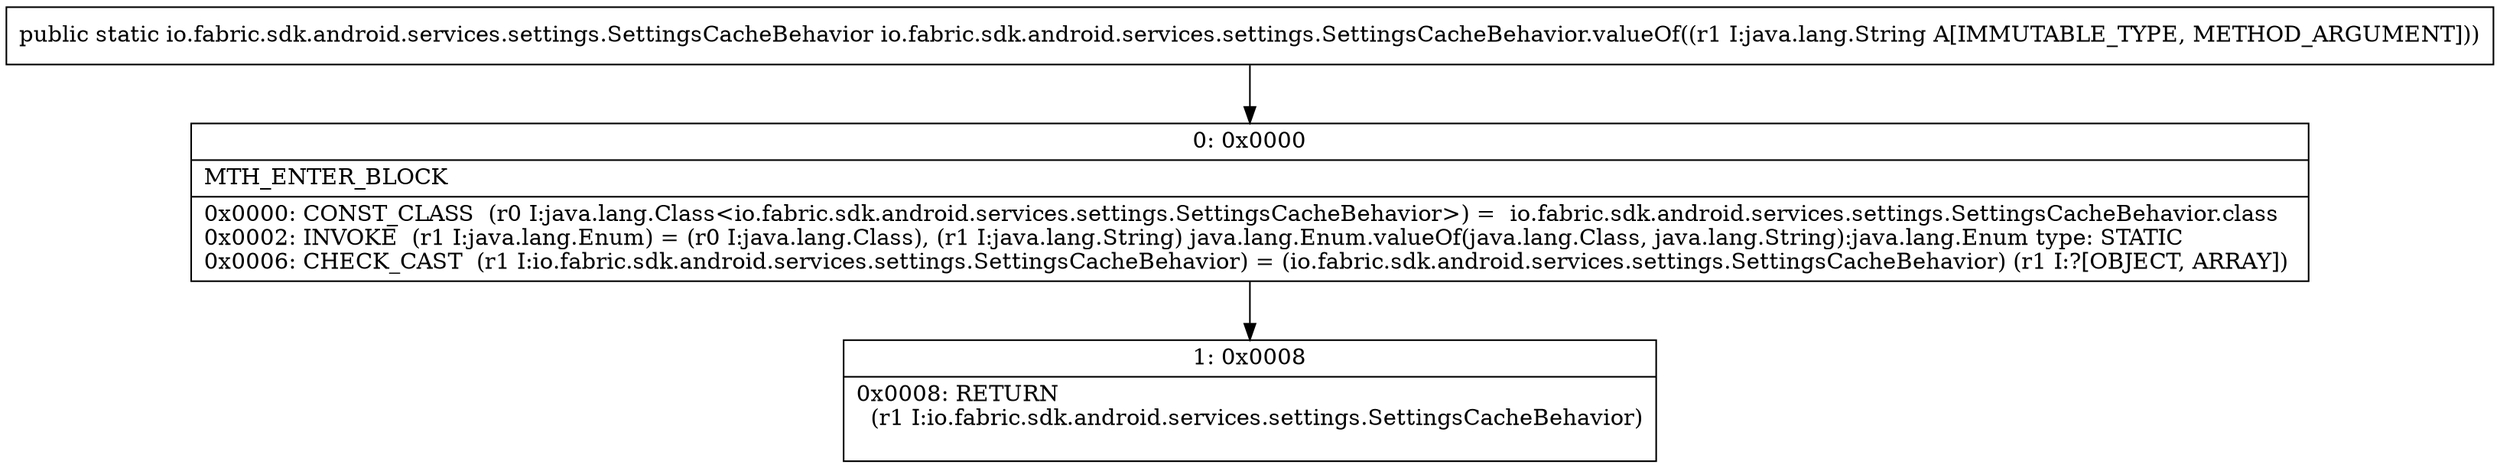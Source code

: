 digraph "CFG forio.fabric.sdk.android.services.settings.SettingsCacheBehavior.valueOf(Ljava\/lang\/String;)Lio\/fabric\/sdk\/android\/services\/settings\/SettingsCacheBehavior;" {
Node_0 [shape=record,label="{0\:\ 0x0000|MTH_ENTER_BLOCK\l|0x0000: CONST_CLASS  (r0 I:java.lang.Class\<io.fabric.sdk.android.services.settings.SettingsCacheBehavior\>) =  io.fabric.sdk.android.services.settings.SettingsCacheBehavior.class \l0x0002: INVOKE  (r1 I:java.lang.Enum) = (r0 I:java.lang.Class), (r1 I:java.lang.String) java.lang.Enum.valueOf(java.lang.Class, java.lang.String):java.lang.Enum type: STATIC \l0x0006: CHECK_CAST  (r1 I:io.fabric.sdk.android.services.settings.SettingsCacheBehavior) = (io.fabric.sdk.android.services.settings.SettingsCacheBehavior) (r1 I:?[OBJECT, ARRAY]) \l}"];
Node_1 [shape=record,label="{1\:\ 0x0008|0x0008: RETURN  \l  (r1 I:io.fabric.sdk.android.services.settings.SettingsCacheBehavior)\l \l}"];
MethodNode[shape=record,label="{public static io.fabric.sdk.android.services.settings.SettingsCacheBehavior io.fabric.sdk.android.services.settings.SettingsCacheBehavior.valueOf((r1 I:java.lang.String A[IMMUTABLE_TYPE, METHOD_ARGUMENT])) }"];
MethodNode -> Node_0;
Node_0 -> Node_1;
}

